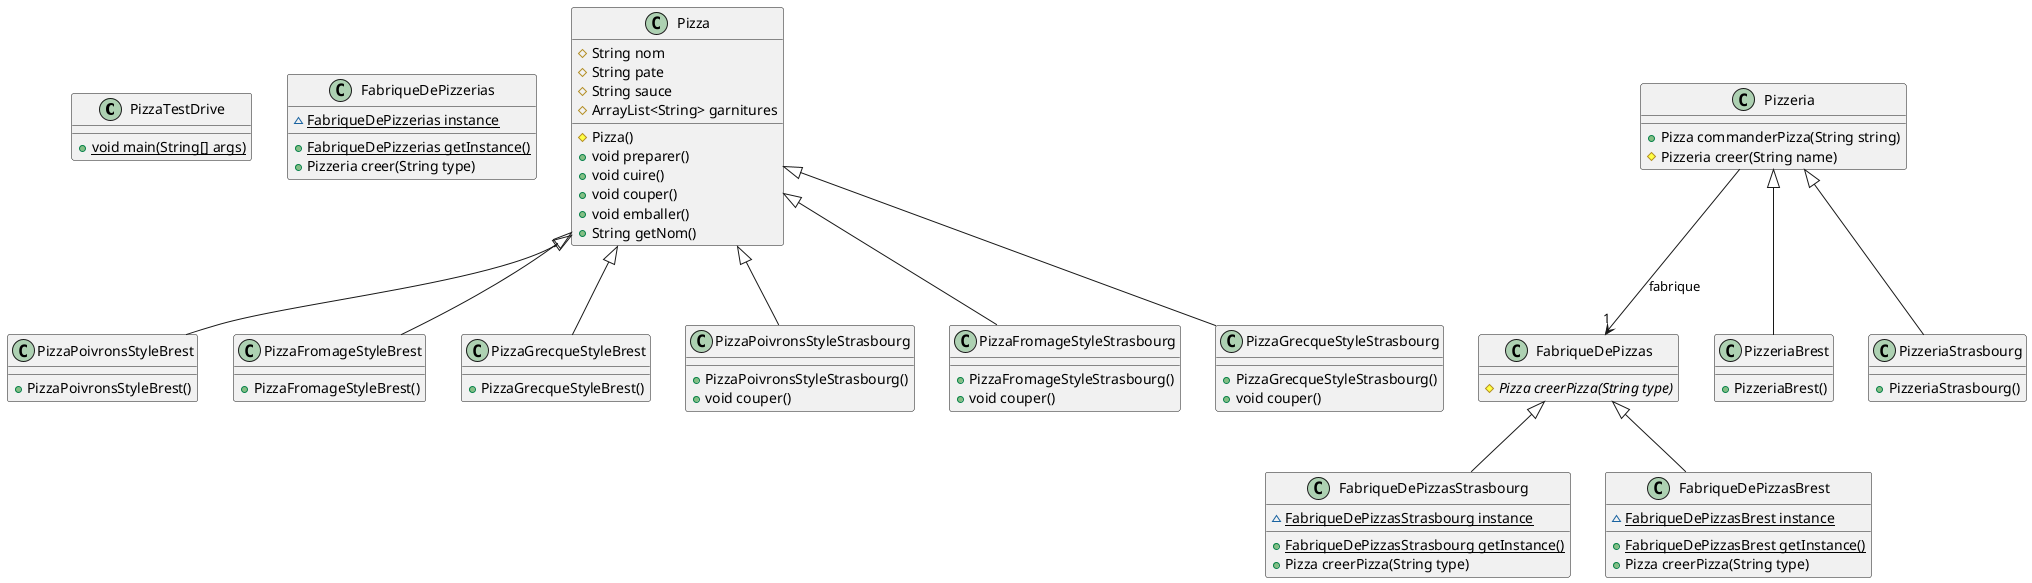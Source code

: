 @startuml
class PizzaTestDrive [[java:PizzaTestDrive]] {
	+{static}void main(String[] args)
}
class FabriqueDePizzerias [[java:FabriqueDePizzerias]] {
	~{static}FabriqueDePizzerias instance
	+{static}FabriqueDePizzerias getInstance()
	+Pizzeria creer(String type)
}
abstract class Pizza [[java:Pizza]] {
	#String nom
	#String pate
	#String sauce
	#ArrayList<String> garnitures
	#Pizza()
	+void preparer()
	+void cuire()
	+void couper()
	+void emballer()
	+String getNom()
}
class PizzaPoivronsStyleBrest [[java:PizzaPoivronsStyleBrest]] {
	+PizzaPoivronsStyleBrest()
}
class Pizza [[java:Pizza]] {
}
Pizza <|-- PizzaPoivronsStyleBrest
abstract class FabriqueDePizzas [[java:FabriqueDePizzas]] {
	#{abstract}Pizza creerPizza(String type)
}
abstract class Pizzeria [[java:Pizzeria]] {
	+Pizza commanderPizza(String string)
	#Pizzeria creer(String name)
}
class FabriqueDePizzas [[java:FabriqueDePizzas]] {
}
Pizzeria --> "1" FabriqueDePizzas : fabrique
class PizzeriaBrest [[java:PizzeriaBrest]] {
	+PizzeriaBrest()
}
class Pizzeria [[java:Pizzeria]] {
}
Pizzeria <|-- PizzeriaBrest
class PizzaFromageStyleBrest [[java:PizzaFromageStyleBrest]] {
	+PizzaFromageStyleBrest()
}
class Pizza [[java:Pizza]] {
}
Pizza <|-- PizzaFromageStyleBrest
class PizzaGrecqueStyleBrest [[java:PizzaGrecqueStyleBrest]] {
	+PizzaGrecqueStyleBrest()
}
class Pizza [[java:Pizza]] {
}
Pizza <|-- PizzaGrecqueStyleBrest
class FabriqueDePizzasStrasbourg [[java:FabriqueDePizzasStrasbourg]] {
	~{static}FabriqueDePizzasStrasbourg instance
	+{static}FabriqueDePizzasStrasbourg getInstance()
	+Pizza creerPizza(String type)
}
class FabriqueDePizzas [[java:FabriqueDePizzas]] {
}
FabriqueDePizzas <|-- FabriqueDePizzasStrasbourg
class FabriqueDePizzasBrest [[java:FabriqueDePizzasBrest]] {
	~{static}FabriqueDePizzasBrest instance
	+{static}FabriqueDePizzasBrest getInstance()
	+Pizza creerPizza(String type)
}
class FabriqueDePizzas [[java:FabriqueDePizzas]] {
}
FabriqueDePizzas <|-- FabriqueDePizzasBrest
class PizzaPoivronsStyleStrasbourg [[java:PizzaPoivronsStyleStrasbourg]] {
	+PizzaPoivronsStyleStrasbourg()
	+void couper()
}
class Pizza [[java:Pizza]] {
}
Pizza <|-- PizzaPoivronsStyleStrasbourg
class PizzaFromageStyleStrasbourg [[java:PizzaFromageStyleStrasbourg]] {
	+PizzaFromageStyleStrasbourg()
	+void couper()
}
class Pizza [[java:Pizza]] {
}
Pizza <|-- PizzaFromageStyleStrasbourg
class PizzeriaStrasbourg [[java:PizzeriaStrasbourg]] {
	+PizzeriaStrasbourg()
}
class Pizzeria [[java:Pizzeria]] {
}
Pizzeria <|-- PizzeriaStrasbourg
class PizzaGrecqueStyleStrasbourg [[java:PizzaGrecqueStyleStrasbourg]] {
	+PizzaGrecqueStyleStrasbourg()
	+void couper()
}
class Pizza [[java:Pizza]] {
}
Pizza <|-- PizzaGrecqueStyleStrasbourg
@enduml
